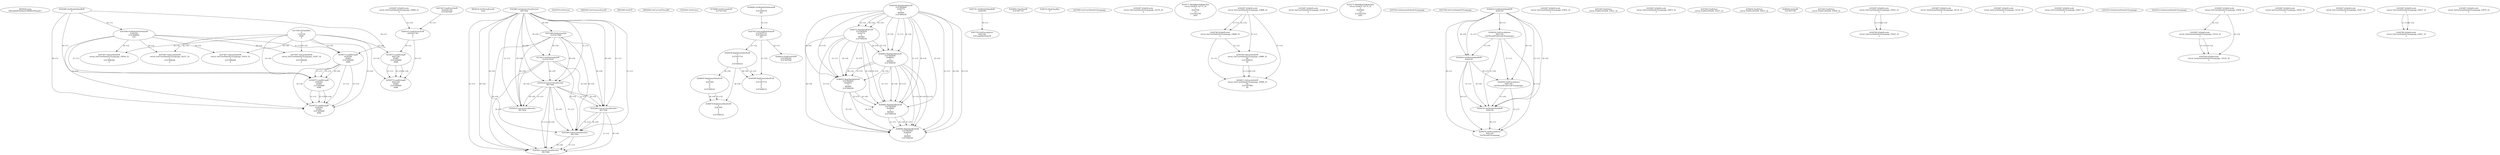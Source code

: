 // Global SCDG with merge call
digraph {
	0 [label="6850628.main
000cddb6834a9ea3a36fbf0e940aa9c7"]
	1 [label="4254480.GetModuleHandleW
0"]
	2 [label="6844434.SetThreadLocale
1024"]
	3 [label="4243965.InitializeCriticalSection
6917004"]
	4 [label="4243979.GetVersion
"]
	5 [label="4250188.GetSystemInfo
2147417660"]
	3 -> 5 [label="(0-->0)"]
	6 [label="6844540.GetCommandLineW
"]
	7 [label="4214413.GetStartupInfoW
2147417624"]
	3 -> 7 [label="(0-->0)"]
	5 -> 7 [label="(0-->0)"]
	8 [label="6844560.GetACP
"]
	9 [label="6844580.GetCurrentThreadId
"]
	10 [label="4250204.GetVersion
"]
	11 [label="4276690.GetVersionExW
2147417420"]
	12 [label="4243306.GetModuleFileNameW
4194304
2147408904
522"]
	1 -> 12 [label="(0-->1)"]
	13 [label="4248064.GetModuleFileNameW
0
2147408370
261"]
	14 [label="4215383.VirtualAlloc
0
1310704
4096
4"]
	15 [label="4246338.RegOpenKeyExW
2147483649
4246772
0
983065
2147408236"]
	16 [label="4245741.GetModuleHandleW
4246160"]
	17 [label="4245758.GetProcAddress
9441320
GetLongPathNameW"]
	16 -> 17 [label="(0-->1)"]
	18 [label="4245785.GetLongPathNameW
2147407710
2147406542
261"]
	13 -> 18 [label="(3-->3)"]
	19 [label="4245683.CharNextW
2147407716"]
	20 [label="4246556.RegQueryValueExW
0
2147407710
0
0
0
2147408232"]
	18 -> 20 [label="(1-->2)"]
	21 [label="4246599.RegQueryValueExW
0
2147407710
0
0
0
2147408232"]
	18 -> 21 [label="(1-->2)"]
	20 -> 21 [label="(2-->2)"]
	20 -> 21 [label="(6-->6)"]
	22 [label="4246722.RegCloseKey
0"]
	23 [label="4247883.GetUserDefaultUILanguage
"]
	24 [label="4245418.EnterCriticalSection
6917004"]
	3 -> 24 [label="(1-->1)"]
	3 -> 24 [label="(0-->0)"]
	5 -> 24 [label="(0-->0)"]
	7 -> 24 [label="(0-->0)"]
	25 [label="4245469.LeaveCriticalSection
6917004"]
	3 -> 25 [label="(1-->1)"]
	24 -> 25 [label="(1-->1)"]
	3 -> 25 [label="(0-->0)"]
	5 -> 25 [label="(0-->0)"]
	7 -> 25 [label="(0-->0)"]
	24 -> 25 [label="(0-->0)"]
	26 [label="4245487.IsValidLocale
retval_GetUserDefaultUILanguage_33270_32
2"]
	27 [label="4250171.MultiByteToWideChar
retval_GetACP_32773_32
0
4243784
10
2147403704
2047"]
	28 [label="4246372.RegOpenKeyExW
2147483650
4246772
0
983065
2147408236"]
	15 -> 28 [label="(2-->2)"]
	15 -> 28 [label="(4-->4)"]
	15 -> 28 [label="(5-->5)"]
	29 [label="4246402.RegOpenKeyExW
2147483649
4246832
0
983065
2147408236"]
	15 -> 29 [label="(1-->1)"]
	15 -> 29 [label="(4-->4)"]
	28 -> 29 [label="(4-->4)"]
	15 -> 29 [label="(5-->5)"]
	28 -> 29 [label="(5-->5)"]
	30 [label="4245487.IsValidLocale
retval_GetUserDefaultUILanguage_33888_32
2"]
	31 [label="4244766.IsValidLocale
retval_GetUserDefaultUILanguage_33888_32
2"]
	30 -> 31 [label="(1-->1)"]
	30 -> 31 [label="(2-->2)"]
	32 [label="4244794.GetLocaleInfoW
retval_GetUserDefaultUILanguage_33888_32
89
2147408070
85"]
	30 -> 32 [label="(1-->1)"]
	31 -> 32 [label="(1-->1)"]
	33 [label="4244811.GetLocaleInfoW
retval_GetUserDefaultUILanguage_33888_32
90
2147407900
85"]
	30 -> 33 [label="(1-->1)"]
	31 -> 33 [label="(1-->1)"]
	32 -> 33 [label="(1-->1)"]
	32 -> 33 [label="(4-->4)"]
	34 [label="4246635.RegQueryValueExW
0
4247000
0
0
0
2147408232"]
	20 -> 34 [label="(6-->6)"]
	35 [label="4246676.RegQueryValueExW
0
4247000
0
0
0
2147408232"]
	34 -> 35 [label="(2-->2)"]
	20 -> 35 [label="(6-->6)"]
	34 -> 35 [label="(6-->6)"]
	36 [label="4245487.IsValidLocale
retval_GetUserDefaultUILanguage_33108_32
2"]
	37 [label="4250171.MultiByteToWideChar
retval_GetACP_32774_32
0
4243604
10
2147403704
2047"]
	38 [label="4246432.RegOpenKeyExW
2147483650
4246832
0
983065
2147408236"]
	28 -> 38 [label="(1-->1)"]
	29 -> 38 [label="(2-->2)"]
	15 -> 38 [label="(4-->4)"]
	28 -> 38 [label="(4-->4)"]
	29 -> 38 [label="(4-->4)"]
	15 -> 38 [label="(5-->5)"]
	28 -> 38 [label="(5-->5)"]
	29 -> 38 [label="(5-->5)"]
	39 [label="4245454.LeaveCriticalSection
6917004"]
	3 -> 39 [label="(1-->1)"]
	24 -> 39 [label="(1-->1)"]
	3 -> 39 [label="(0-->0)"]
	5 -> 39 [label="(0-->0)"]
	7 -> 39 [label="(0-->0)"]
	24 -> 39 [label="(0-->0)"]
	40 [label="4247923.GetSystemDefaultUILanguage
"]
	41 [label="4247558.GetUserDefaultUILanguage
"]
	42 [label="4247567.GetLocaleInfoW
retval_GetUserDefaultUILanguage_34231_32
3
2147408268
4"]
	12 -> 42 [label="(0-->2)"]
	14 -> 42 [label="(4-->4)"]
	43 [label="4244018.GetModuleHandleW
4244120"]
	44 [label="4244024.GetProcAddress
9441320
GetThreadPreferredUILanguages"]
	43 -> 44 [label="(0-->1)"]
	45 [label="4244044.GetModuleHandleW
4244120"]
	43 -> 45 [label="(1-->1)"]
	43 -> 45 [label="(0-->0)"]
	44 -> 45 [label="(1-->0)"]
	46 [label="4244050.GetProcAddress
9441320
SetThreadPreferredUILanguages"]
	43 -> 46 [label="(0-->1)"]
	44 -> 46 [label="(1-->1)"]
	45 -> 46 [label="(0-->1)"]
	47 [label="4244070.GetModuleHandleW
4244120"]
	43 -> 47 [label="(1-->1)"]
	45 -> 47 [label="(1-->1)"]
	43 -> 47 [label="(0-->0)"]
	44 -> 47 [label="(1-->0)"]
	45 -> 47 [label="(0-->0)"]
	46 -> 47 [label="(1-->0)"]
	48 [label="4244076.GetProcAddress
9441320
GetThreadUILanguage"]
	43 -> 48 [label="(0-->1)"]
	44 -> 48 [label="(1-->1)"]
	45 -> 48 [label="(0-->1)"]
	46 -> 48 [label="(1-->1)"]
	47 -> 48 [label="(0-->1)"]
	49 [label="4246462.RegOpenKeyExW
2147483649
4246884
0
983065
2147408236"]
	15 -> 49 [label="(1-->1)"]
	29 -> 49 [label="(1-->1)"]
	15 -> 49 [label="(4-->4)"]
	28 -> 49 [label="(4-->4)"]
	29 -> 49 [label="(4-->4)"]
	38 -> 49 [label="(4-->4)"]
	15 -> 49 [label="(5-->5)"]
	28 -> 49 [label="(5-->5)"]
	29 -> 49 [label="(5-->5)"]
	38 -> 49 [label="(5-->5)"]
	50 [label="4246014.FindFirstFileW
2147406542
2147407064"]
	18 -> 50 [label="(2-->1)"]
	51 [label="4245487.IsValidLocale
retval_GetUserDefaultUILanguage_33952_32
2"]
	52 [label="4245580.EnterCriticalSection
6917004"]
	3 -> 52 [label="(1-->1)"]
	24 -> 52 [label="(1-->1)"]
	25 -> 52 [label="(1-->1)"]
	3 -> 52 [label="(0-->0)"]
	5 -> 52 [label="(0-->0)"]
	7 -> 52 [label="(0-->0)"]
	24 -> 52 [label="(0-->0)"]
	25 -> 52 [label="(0-->0)"]
	53 [label="4245621.LeaveCriticalSection
6917004"]
	3 -> 53 [label="(1-->1)"]
	24 -> 53 [label="(1-->1)"]
	25 -> 53 [label="(1-->1)"]
	52 -> 53 [label="(1-->1)"]
	3 -> 53 [label="(0-->0)"]
	5 -> 53 [label="(0-->0)"]
	7 -> 53 [label="(0-->0)"]
	24 -> 53 [label="(0-->0)"]
	25 -> 53 [label="(0-->0)"]
	52 -> 53 [label="(0-->0)"]
	54 [label="4245487.IsValidLocale
retval_GetUserDefaultUILanguage_32848_32
2"]
	55 [label="4247567.GetLocaleInfoW
retval_GetUserDefaultUILanguage_33016_32
3
2147408268
4"]
	12 -> 55 [label="(0-->2)"]
	14 -> 55 [label="(4-->4)"]
	56 [label="4247247.FindFirstFileW
3224341740
2147407640"]
	57 [label="4247263.FindClose
retval_FindFirstFileW_33021_32"]
	58 [label="4248145.LoadLibraryExW
3224341740
0
2"]
	56 -> 58 [label="(1-->1)"]
	54 -> 58 [label="(2-->3)"]
	59 [label="4250073.LoadStringW
9441340
65485
2147409468
4096"]
	58 -> 59 [label="(0-->1)"]
	14 -> 59 [label="(3-->4)"]
	60 [label="4250073.LoadStringW
9441340
65484
2147409468
4096"]
	58 -> 60 [label="(0-->1)"]
	59 -> 60 [label="(1-->1)"]
	59 -> 60 [label="(3-->3)"]
	14 -> 60 [label="(3-->4)"]
	59 -> 60 [label="(4-->4)"]
	61 [label="4246492.RegOpenKeyExW
2147483649
4246936
0
983065
2147408236"]
	15 -> 61 [label="(1-->1)"]
	29 -> 61 [label="(1-->1)"]
	49 -> 61 [label="(1-->1)"]
	15 -> 61 [label="(4-->4)"]
	28 -> 61 [label="(4-->4)"]
	29 -> 61 [label="(4-->4)"]
	38 -> 61 [label="(4-->4)"]
	49 -> 61 [label="(4-->4)"]
	15 -> 61 [label="(5-->5)"]
	28 -> 61 [label="(5-->5)"]
	29 -> 61 [label="(5-->5)"]
	38 -> 61 [label="(5-->5)"]
	49 -> 61 [label="(5-->5)"]
	62 [label="4245487.IsValidLocale
retval_GetUserDefaultUILanguage_32875_32
2"]
	63 [label="4247567.GetLocaleInfoW
retval_GetUserDefaultUILanguage_33207_32
3
2147408268
4"]
	12 -> 63 [label="(0-->2)"]
	14 -> 63 [label="(4-->4)"]
	64 [label="4247263.FindClose
retval_FindFirstFileW_33257_32"]
	65 [label="4250073.LoadStringW
4194304
65485
2147409468
4096"]
	1 -> 65 [label="(0-->1)"]
	12 -> 65 [label="(1-->1)"]
	14 -> 65 [label="(3-->4)"]
	66 [label="4246032.FindClose
retval_FindFirstFileW_32812_32"]
	67 [label="4246044.lstrlenW
2147407108"]
	68 [label="4247567.GetLocaleInfoW
retval_GetUserDefaultUILanguage_33954_32
3
2147408268
4"]
	12 -> 68 [label="(0-->2)"]
	14 -> 68 [label="(4-->4)"]
	69 [label="4247263.FindClose
retval_FindFirstFileW_33958_32"]
	70 [label="4250073.LoadStringW
4194304
65484
2147409468
4096"]
	1 -> 70 [label="(0-->1)"]
	12 -> 70 [label="(1-->1)"]
	65 -> 70 [label="(1-->1)"]
	65 -> 70 [label="(3-->3)"]
	14 -> 70 [label="(3-->4)"]
	65 -> 70 [label="(4-->4)"]
	71 [label="4245487.IsValidLocale
retval_GetUserDefaultUILanguage_33025_32
2"]
	72 [label="4245487.IsValidLocale
retval_GetSystemDefaultUILanguage_33135_32
2"]
	73 [label="4245487.IsValidLocale
retval_GetUserDefaultUILanguage_33125_32
2"]
	74 [label="4245487.IsValidLocale
retval_GetUserDefaultUILanguage_33827_32
2"]
	75 [label="4244766.IsValidLocale
retval_GetUserDefaultUILanguage_33025_32
2"]
	71 -> 75 [label="(1-->1)"]
	71 -> 75 [label="(2-->2)"]
	76 [label="4245525.GetSystemDefaultUILanguage
"]
	77 [label="4245552.GetSystemDefaultUILanguage
"]
	78 [label="4245487.IsValidLocale
retval_GetUserDefaultUILanguage_33459_32
2"]
	79 [label="4245487.IsValidLocale
retval_GetSystemDefaultUILanguage_33518_32
2"]
	78 -> 79 [label="(2-->2)"]
	80 [label="4244766.IsValidLocale
retval_GetSystemDefaultUILanguage_33518_32
2"]
	79 -> 80 [label="(1-->1)"]
	78 -> 80 [label="(2-->2)"]
	79 -> 80 [label="(2-->2)"]
	81 [label="4245487.IsValidLocale
retval_GetUserDefaultUILanguage_33930_32
2"]
	82 [label="4245487.IsValidLocale
retval_GetUserDefaultUILanguage_33597_32
2"]
	83 [label="4250073.LoadStringW
4194304
65483
2147409468
4096"]
	1 -> 83 [label="(0-->1)"]
	12 -> 83 [label="(1-->1)"]
	65 -> 83 [label="(1-->1)"]
	70 -> 83 [label="(1-->1)"]
	65 -> 83 [label="(3-->3)"]
	70 -> 83 [label="(3-->3)"]
	14 -> 83 [label="(3-->4)"]
	65 -> 83 [label="(4-->4)"]
	70 -> 83 [label="(4-->4)"]
	84 [label="4245487.IsValidLocale
retval_GetUserDefaultUILanguage_32927_32
2"]
	85 [label="4244766.IsValidLocale
retval_GetUserDefaultUILanguage_32927_32
2"]
	84 -> 85 [label="(1-->1)"]
	84 -> 85 [label="(2-->2)"]
	86 [label="4245487.IsValidLocale
retval_GetSystemDefaultUILanguage_33679_32
2"]
}
